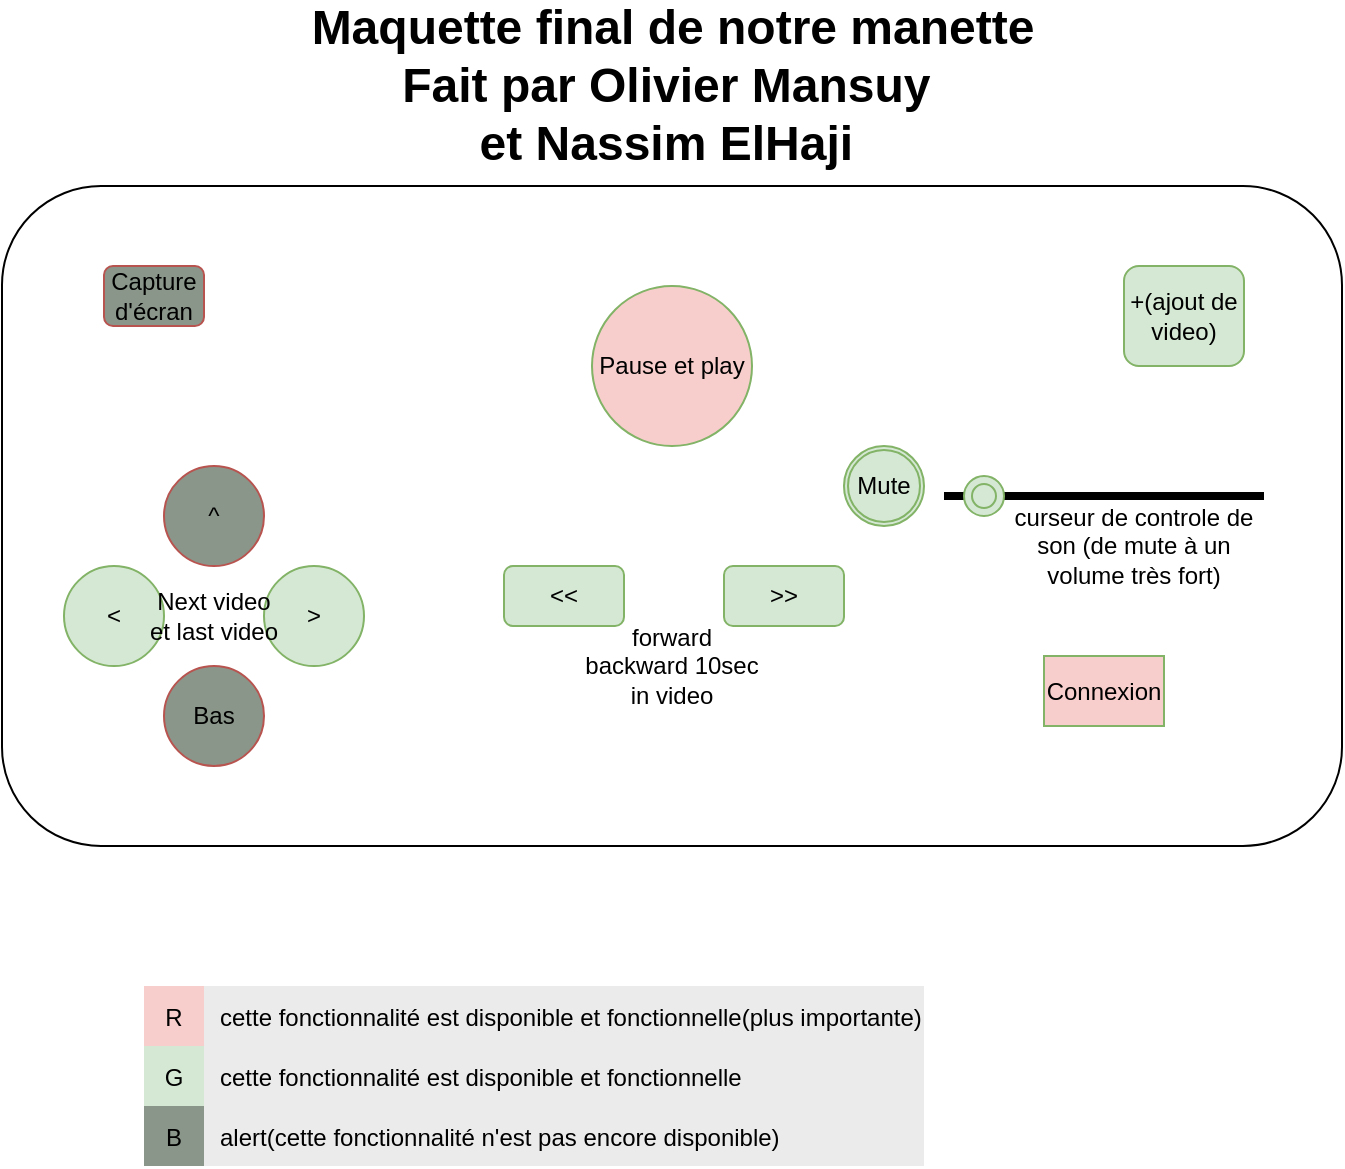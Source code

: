 <mxfile version="24.0.2" type="device">
  <diagram name="Page-1" id="7qe9hqQhrz6mfdtyAU5I">
    <mxGraphModel dx="1674" dy="758" grid="1" gridSize="10" guides="1" tooltips="1" connect="1" arrows="1" fold="1" page="1" pageScale="1" pageWidth="827" pageHeight="1169" math="0" shadow="0">
      <root>
        <mxCell id="0" />
        <mxCell id="1" parent="0" />
        <mxCell id="ACFku36EpqmrJyO06x5m-2" value="" style="rounded=1;whiteSpace=wrap;html=1;" parent="1" vertex="1">
          <mxGeometry x="79" y="120" width="670" height="330" as="geometry" />
        </mxCell>
        <mxCell id="ACFku36EpqmrJyO06x5m-3" value="Pause et play" style="ellipse;whiteSpace=wrap;html=1;aspect=fixed;fillColor=#F8CECC;strokeColor=#82b366;" parent="1" vertex="1">
          <mxGeometry x="374" y="170" width="80" height="80" as="geometry" />
        </mxCell>
        <mxCell id="ACFku36EpqmrJyO06x5m-4" value="Bas" style="ellipse;whiteSpace=wrap;html=1;aspect=fixed;fillColor=#8A968A;strokeColor=#b85450;" parent="1" vertex="1">
          <mxGeometry x="160" y="360" width="50" height="50" as="geometry" />
        </mxCell>
        <mxCell id="ACFku36EpqmrJyO06x5m-5" value="&amp;gt;" style="ellipse;whiteSpace=wrap;html=1;aspect=fixed;fillColor=#d5e8d4;strokeColor=#82b366;" parent="1" vertex="1">
          <mxGeometry x="210" y="310" width="50" height="50" as="geometry" />
        </mxCell>
        <mxCell id="ACFku36EpqmrJyO06x5m-6" value="&amp;lt;" style="ellipse;whiteSpace=wrap;html=1;aspect=fixed;fillColor=#d5e8d4;strokeColor=#82b366;" parent="1" vertex="1">
          <mxGeometry x="110" y="310" width="50" height="50" as="geometry" />
        </mxCell>
        <mxCell id="ACFku36EpqmrJyO06x5m-7" value="^" style="ellipse;whiteSpace=wrap;html=1;aspect=fixed;fillColor=#8A968A;strokeColor=#b85450;" parent="1" vertex="1">
          <mxGeometry x="160" y="260" width="50" height="50" as="geometry" />
        </mxCell>
        <mxCell id="ACFku36EpqmrJyO06x5m-8" value="+(ajout de video)" style="rounded=1;whiteSpace=wrap;html=1;fillColor=#d5e8d4;strokeColor=#82b366;" parent="1" vertex="1">
          <mxGeometry x="640" y="160" width="60" height="50" as="geometry" />
        </mxCell>
        <mxCell id="ACFku36EpqmrJyO06x5m-9" value="Capture d&#39;écran" style="rounded=1;whiteSpace=wrap;html=1;fillColor=#8A968A;strokeColor=#b85450;" parent="1" vertex="1">
          <mxGeometry x="130" y="160" width="50" height="30" as="geometry" />
        </mxCell>
        <mxCell id="ACFku36EpqmrJyO06x5m-10" value="&amp;lt;&amp;lt;" style="rounded=1;whiteSpace=wrap;html=1;fillColor=#d5e8d4;strokeColor=#82b366;" parent="1" vertex="1">
          <mxGeometry x="330" y="310" width="60" height="30" as="geometry" />
        </mxCell>
        <mxCell id="ACFku36EpqmrJyO06x5m-11" value="&amp;gt;&amp;gt;" style="rounded=1;whiteSpace=wrap;html=1;fillColor=#d5e8d4;strokeColor=#82b366;" parent="1" vertex="1">
          <mxGeometry x="440" y="310" width="60" height="30" as="geometry" />
        </mxCell>
        <mxCell id="ACFku36EpqmrJyO06x5m-12" value="Connexion" style="rounded=0;whiteSpace=wrap;html=1;fillColor=#F8CECC;strokeColor=#82b366;" parent="1" vertex="1">
          <mxGeometry x="600" y="355" width="60" height="35" as="geometry" />
        </mxCell>
        <mxCell id="Jb7iKbNEB7_vnnQu30ib-1" value="Maquette final de notre manette&lt;div&gt;Fait par Olivier Mansuy&amp;nbsp;&lt;/div&gt;&lt;div&gt;et Nassim ElHaji&amp;nbsp;&lt;/div&gt;" style="text;strokeColor=none;fillColor=none;html=1;fontSize=24;fontStyle=1;verticalAlign=middle;align=center;" parent="1" vertex="1">
          <mxGeometry x="364" y="50" width="100" height="40" as="geometry" />
        </mxCell>
        <mxCell id="Jb7iKbNEB7_vnnQu30ib-3" value="" style="shape=table;startSize=0;container=1;collapsible=1;childLayout=tableLayout;fixedRows=1;rowLines=0;fontStyle=0;align=center;resizeLast=1;strokeColor=none;fillColor=#EBEBEB;collapsible=0;whiteSpace=wrap;html=1;" parent="1" vertex="1">
          <mxGeometry x="150" y="520" width="390" height="30" as="geometry" />
        </mxCell>
        <mxCell id="Jb7iKbNEB7_vnnQu30ib-4" value="" style="shape=tableRow;horizontal=0;startSize=0;swimlaneHead=0;swimlaneBody=0;fillColor=none;collapsible=0;dropTarget=0;points=[[0,0.5],[1,0.5]];portConstraint=eastwest;top=0;left=0;right=0;bottom=0;" parent="Jb7iKbNEB7_vnnQu30ib-3" vertex="1">
          <mxGeometry width="390" height="30" as="geometry" />
        </mxCell>
        <mxCell id="Jb7iKbNEB7_vnnQu30ib-5" value="R" style="shape=partialRectangle;connectable=0;fillColor=#f8cecc;top=0;left=0;bottom=0;right=0;editable=1;overflow=hidden;strokeColor=#b85450;" parent="Jb7iKbNEB7_vnnQu30ib-4" vertex="1">
          <mxGeometry width="30" height="30" as="geometry">
            <mxRectangle width="30" height="30" as="alternateBounds" />
          </mxGeometry>
        </mxCell>
        <mxCell id="Jb7iKbNEB7_vnnQu30ib-6" value="cette fonctionnalité est disponible et fonctionnelle(plus importante)" style="shape=partialRectangle;connectable=0;fillColor=none;top=0;left=0;bottom=0;right=0;align=left;spacingLeft=6;overflow=hidden;" parent="Jb7iKbNEB7_vnnQu30ib-4" vertex="1">
          <mxGeometry x="30" width="360" height="30" as="geometry">
            <mxRectangle width="360" height="30" as="alternateBounds" />
          </mxGeometry>
        </mxCell>
        <mxCell id="Jb7iKbNEB7_vnnQu30ib-7" value="Mute" style="shape=ext;double=1;rounded=1;whiteSpace=wrap;html=1;arcSize=50;fillColor=#d5e8d4;strokeColor=#82b366;" parent="1" vertex="1">
          <mxGeometry x="500" y="250" width="40" height="40" as="geometry" />
        </mxCell>
        <mxCell id="Jb7iKbNEB7_vnnQu30ib-8" value="" style="line;strokeWidth=4;html=1;perimeter=backbonePerimeter;points=[];outlineConnect=0;" parent="1" vertex="1">
          <mxGeometry x="550" y="270" width="160" height="10" as="geometry" />
        </mxCell>
        <mxCell id="Jb7iKbNEB7_vnnQu30ib-10" value="" style="ellipse;shape=doubleEllipse;whiteSpace=wrap;html=1;aspect=fixed;fillColor=#d5e8d4;strokeColor=#82b366;" parent="1" vertex="1">
          <mxGeometry x="560" y="265" width="20" height="20" as="geometry" />
        </mxCell>
        <mxCell id="Jb7iKbNEB7_vnnQu30ib-11" value="curseur de controle de son (de mute à un volume très fort)" style="text;html=1;align=center;verticalAlign=middle;whiteSpace=wrap;rounded=0;" parent="1" vertex="1">
          <mxGeometry x="580" y="285" width="130" height="30" as="geometry" />
        </mxCell>
        <mxCell id="Jb7iKbNEB7_vnnQu30ib-13" value="Next video et last video" style="text;html=1;align=center;verticalAlign=middle;whiteSpace=wrap;rounded=0;" parent="1" vertex="1">
          <mxGeometry x="150" y="320" width="70" height="30" as="geometry" />
        </mxCell>
        <mxCell id="Jb7iKbNEB7_vnnQu30ib-14" value="forward backward 10sec in video" style="text;html=1;align=center;verticalAlign=middle;whiteSpace=wrap;rounded=0;" parent="1" vertex="1">
          <mxGeometry x="369" y="330" width="90" height="60" as="geometry" />
        </mxCell>
        <mxCell id="Jb7iKbNEB7_vnnQu30ib-15" value="" style="shape=table;startSize=0;container=1;collapsible=1;childLayout=tableLayout;fixedRows=1;rowLines=0;fontStyle=0;align=center;resizeLast=1;strokeColor=none;fillColor=#EBEBEB;collapsible=0;whiteSpace=wrap;html=1;" parent="1" vertex="1">
          <mxGeometry x="150" y="550" width="390" height="30" as="geometry" />
        </mxCell>
        <mxCell id="Jb7iKbNEB7_vnnQu30ib-16" value="" style="shape=tableRow;horizontal=0;startSize=0;swimlaneHead=0;swimlaneBody=0;fillColor=none;collapsible=0;dropTarget=0;points=[[0,0.5],[1,0.5]];portConstraint=eastwest;top=0;left=0;right=0;bottom=0;" parent="Jb7iKbNEB7_vnnQu30ib-15" vertex="1">
          <mxGeometry width="390" height="30" as="geometry" />
        </mxCell>
        <mxCell id="Jb7iKbNEB7_vnnQu30ib-17" value="G" style="shape=partialRectangle;connectable=0;fillColor=#d5e8d4;top=0;left=0;bottom=0;right=0;editable=1;overflow=hidden;strokeColor=#82b366;" parent="Jb7iKbNEB7_vnnQu30ib-16" vertex="1">
          <mxGeometry width="30" height="30" as="geometry">
            <mxRectangle width="30" height="30" as="alternateBounds" />
          </mxGeometry>
        </mxCell>
        <mxCell id="Jb7iKbNEB7_vnnQu30ib-18" value="cette fonctionnalité est disponible et fonctionnelle" style="shape=partialRectangle;connectable=0;fillColor=none;top=0;left=0;bottom=0;right=0;align=left;spacingLeft=6;overflow=hidden;" parent="Jb7iKbNEB7_vnnQu30ib-16" vertex="1">
          <mxGeometry x="30" width="360" height="30" as="geometry">
            <mxRectangle width="360" height="30" as="alternateBounds" />
          </mxGeometry>
        </mxCell>
        <mxCell id="nv7hGC3nbb-V6oYevvQX-1" value="" style="shape=table;startSize=0;container=1;collapsible=1;childLayout=tableLayout;fixedRows=1;rowLines=0;fontStyle=0;align=center;resizeLast=1;strokeColor=none;fillColor=none;collapsible=0;whiteSpace=wrap;html=1;" parent="1" vertex="1">
          <mxGeometry x="150" y="580" width="390" height="30" as="geometry" />
        </mxCell>
        <mxCell id="nv7hGC3nbb-V6oYevvQX-2" value="" style="shape=tableRow;horizontal=0;startSize=0;swimlaneHead=0;swimlaneBody=0;fillColor=none;collapsible=0;dropTarget=0;points=[[0,0.5],[1,0.5]];portConstraint=eastwest;top=0;left=0;right=0;bottom=0;" parent="nv7hGC3nbb-V6oYevvQX-1" vertex="1">
          <mxGeometry width="390" height="30" as="geometry" />
        </mxCell>
        <mxCell id="nv7hGC3nbb-V6oYevvQX-3" value="B" style="shape=partialRectangle;connectable=0;fillColor=#8A968A;top=0;left=0;bottom=0;right=0;editable=1;overflow=hidden;strokeColor=#82b366;" parent="nv7hGC3nbb-V6oYevvQX-2" vertex="1">
          <mxGeometry width="30" height="30" as="geometry">
            <mxRectangle width="30" height="30" as="alternateBounds" />
          </mxGeometry>
        </mxCell>
        <mxCell id="nv7hGC3nbb-V6oYevvQX-4" value="alert(cette fonctionnalité n&#39;est pas encore disponible)" style="shape=partialRectangle;connectable=0;fillColor=#EBEBEB;top=0;left=0;bottom=0;right=0;align=left;spacingLeft=6;overflow=hidden;" parent="nv7hGC3nbb-V6oYevvQX-2" vertex="1">
          <mxGeometry x="30" width="360" height="30" as="geometry">
            <mxRectangle width="360" height="30" as="alternateBounds" />
          </mxGeometry>
        </mxCell>
      </root>
    </mxGraphModel>
  </diagram>
</mxfile>
